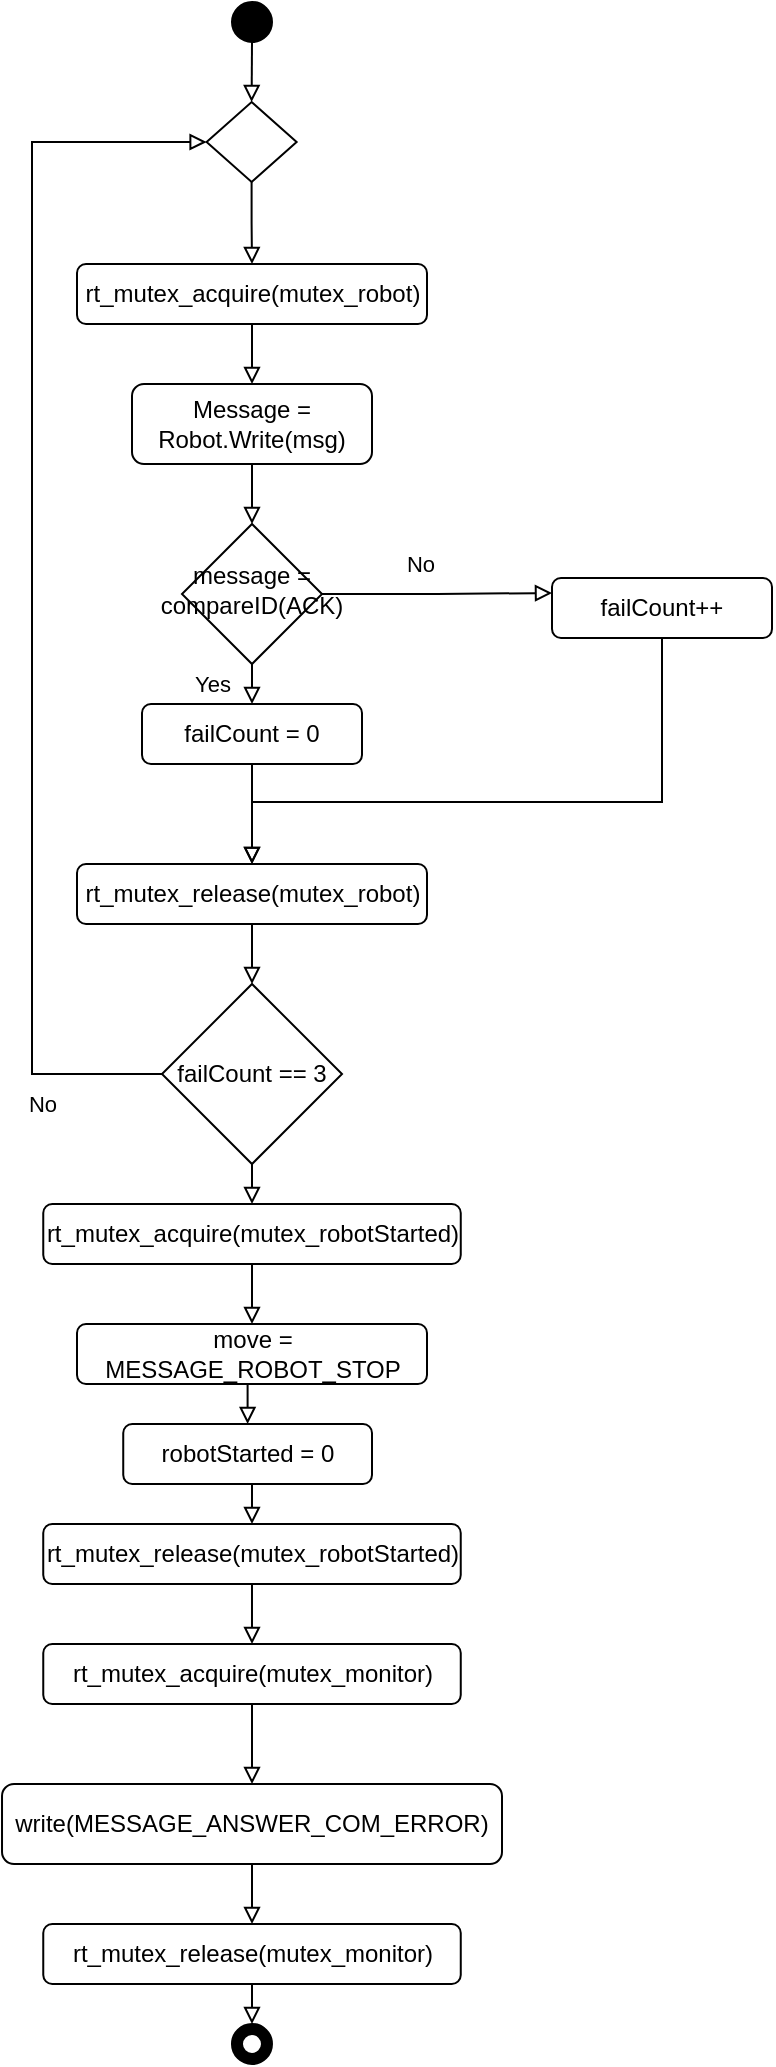 <mxfile version="14.5.3" type="github">
  <diagram id="C5RBs43oDa-KdzZeNtuy" name="Page-1">
    <mxGraphModel dx="1038" dy="548" grid="1" gridSize="10" guides="1" tooltips="1" connect="1" arrows="1" fold="1" page="1" pageScale="1" pageWidth="827" pageHeight="1169" math="0" shadow="0">
      <root>
        <mxCell id="WIyWlLk6GJQsqaUBKTNV-0" />
        <mxCell id="WIyWlLk6GJQsqaUBKTNV-1" parent="WIyWlLk6GJQsqaUBKTNV-0" />
        <mxCell id="bGtVaOuoYpW2GGI2EJSz-3" style="edgeStyle=orthogonalEdgeStyle;rounded=0;orthogonalLoop=1;jettySize=auto;html=1;exitX=0.5;exitY=1;exitDx=0;exitDy=0;entryX=0.5;entryY=0;entryDx=0;entryDy=0;endArrow=block;endFill=0;" parent="WIyWlLk6GJQsqaUBKTNV-1" source="WIyWlLk6GJQsqaUBKTNV-3" target="WIyWlLk6GJQsqaUBKTNV-7" edge="1">
          <mxGeometry relative="1" as="geometry" />
        </mxCell>
        <mxCell id="WIyWlLk6GJQsqaUBKTNV-3" value="rt_mutex_acquire(mutex_robot)" style="rounded=1;whiteSpace=wrap;html=1;fontSize=12;glass=0;strokeWidth=1;shadow=0;" parent="WIyWlLk6GJQsqaUBKTNV-1" vertex="1">
          <mxGeometry x="312.5" y="201" width="175" height="30" as="geometry" />
        </mxCell>
        <mxCell id="yp1iiQQtpAUXdIteugmY-5" value="" style="edgeStyle=orthogonalEdgeStyle;rounded=0;orthogonalLoop=1;jettySize=auto;html=1;endArrow=block;endFill=0;" parent="WIyWlLk6GJQsqaUBKTNV-1" source="WIyWlLk6GJQsqaUBKTNV-7" target="yp1iiQQtpAUXdIteugmY-2" edge="1">
          <mxGeometry relative="1" as="geometry" />
        </mxCell>
        <mxCell id="WIyWlLk6GJQsqaUBKTNV-7" value="Message = Robot.Write(msg)" style="rounded=1;whiteSpace=wrap;html=1;fontSize=12;glass=0;strokeWidth=1;shadow=0;" parent="WIyWlLk6GJQsqaUBKTNV-1" vertex="1">
          <mxGeometry x="340" y="261" width="120" height="40" as="geometry" />
        </mxCell>
        <mxCell id="bGtVaOuoYpW2GGI2EJSz-2" style="edgeStyle=orthogonalEdgeStyle;rounded=0;orthogonalLoop=1;jettySize=auto;html=1;exitX=0.5;exitY=1;exitDx=0;exitDy=0;entryX=0.5;entryY=0;entryDx=0;entryDy=0;endArrow=block;endFill=0;" parent="WIyWlLk6GJQsqaUBKTNV-1" target="O9FgE7iOqmjEoH4YduyH-0" edge="1">
          <mxGeometry relative="1" as="geometry">
            <mxPoint x="400" y="90" as="sourcePoint" />
          </mxGeometry>
        </mxCell>
        <mxCell id="yp1iiQQtpAUXdIteugmY-13" style="edgeStyle=orthogonalEdgeStyle;rounded=0;orthogonalLoop=1;jettySize=auto;html=1;exitX=0;exitY=0.5;exitDx=0;exitDy=0;entryX=0;entryY=0.5;entryDx=0;entryDy=0;endArrow=block;endFill=0;" parent="WIyWlLk6GJQsqaUBKTNV-1" source="bGtVaOuoYpW2GGI2EJSz-1" target="O9FgE7iOqmjEoH4YduyH-0" edge="1">
          <mxGeometry relative="1" as="geometry">
            <Array as="points">
              <mxPoint x="290" y="606" />
              <mxPoint x="290" y="140" />
            </Array>
          </mxGeometry>
        </mxCell>
        <mxCell id="yp1iiQQtpAUXdIteugmY-14" value="No" style="edgeLabel;html=1;align=center;verticalAlign=middle;resizable=0;points=[];" parent="yp1iiQQtpAUXdIteugmY-13" vertex="1" connectable="0">
          <mxGeometry x="-0.8" y="-1" relative="1" as="geometry">
            <mxPoint x="1.5" y="16" as="offset" />
          </mxGeometry>
        </mxCell>
        <mxCell id="yp1iiQQtpAUXdIteugmY-17" style="edgeStyle=orthogonalEdgeStyle;rounded=0;orthogonalLoop=1;jettySize=auto;html=1;exitX=0.5;exitY=1;exitDx=0;exitDy=0;entryX=0.5;entryY=0;entryDx=0;entryDy=0;endArrow=block;endFill=0;" parent="WIyWlLk6GJQsqaUBKTNV-1" source="bGtVaOuoYpW2GGI2EJSz-1" target="yp1iiQQtpAUXdIteugmY-15" edge="1">
          <mxGeometry relative="1" as="geometry" />
        </mxCell>
        <mxCell id="bGtVaOuoYpW2GGI2EJSz-1" value="failCount == 3" style="rhombus;whiteSpace=wrap;html=1;" parent="WIyWlLk6GJQsqaUBKTNV-1" vertex="1">
          <mxGeometry x="355" y="561" width="90" height="90" as="geometry" />
        </mxCell>
        <mxCell id="yp1iiQQtpAUXdIteugmY-0" value="" style="ellipse;whiteSpace=wrap;html=1;aspect=fixed;fillColor=#000000;" parent="WIyWlLk6GJQsqaUBKTNV-1" vertex="1">
          <mxGeometry x="390" y="70" width="20" height="20" as="geometry" />
        </mxCell>
        <mxCell id="yp1iiQQtpAUXdIteugmY-4" value="Yes" style="edgeStyle=orthogonalEdgeStyle;rounded=0;orthogonalLoop=1;jettySize=auto;html=1;exitX=0.5;exitY=1;exitDx=0;exitDy=0;entryX=0.5;entryY=0;entryDx=0;entryDy=0;endArrow=block;endFill=0;" parent="WIyWlLk6GJQsqaUBKTNV-1" source="yp1iiQQtpAUXdIteugmY-2" target="yp1iiQQtpAUXdIteugmY-3" edge="1">
          <mxGeometry y="-20" relative="1" as="geometry">
            <mxPoint as="offset" />
          </mxGeometry>
        </mxCell>
        <mxCell id="yp1iiQQtpAUXdIteugmY-2" value="message = compareID(ACK)" style="rhombus;whiteSpace=wrap;html=1;shadow=0;fontFamily=Helvetica;fontSize=12;align=center;strokeWidth=1;spacing=6;spacingTop=-4;" parent="WIyWlLk6GJQsqaUBKTNV-1" vertex="1">
          <mxGeometry x="365" y="331" width="70" height="70" as="geometry" />
        </mxCell>
        <mxCell id="yp1iiQQtpAUXdIteugmY-9" style="edgeStyle=orthogonalEdgeStyle;rounded=0;orthogonalLoop=1;jettySize=auto;html=1;exitX=0.5;exitY=1;exitDx=0;exitDy=0;endArrow=block;endFill=0;" parent="WIyWlLk6GJQsqaUBKTNV-1" source="yp1iiQQtpAUXdIteugmY-3" target="yp1iiQQtpAUXdIteugmY-8" edge="1">
          <mxGeometry relative="1" as="geometry" />
        </mxCell>
        <mxCell id="yp1iiQQtpAUXdIteugmY-3" value="failCount = 0" style="rounded=1;whiteSpace=wrap;html=1;" parent="WIyWlLk6GJQsqaUBKTNV-1" vertex="1">
          <mxGeometry x="345" y="421" width="110" height="30" as="geometry" />
        </mxCell>
        <mxCell id="yp1iiQQtpAUXdIteugmY-11" value="" style="edgeStyle=orthogonalEdgeStyle;rounded=0;orthogonalLoop=1;jettySize=auto;html=1;endArrow=block;endFill=0;" parent="WIyWlLk6GJQsqaUBKTNV-1" source="yp1iiQQtpAUXdIteugmY-8" target="bGtVaOuoYpW2GGI2EJSz-1" edge="1">
          <mxGeometry relative="1" as="geometry" />
        </mxCell>
        <mxCell id="yp1iiQQtpAUXdIteugmY-8" value="rt_mutex_release(mutex_robot)" style="rounded=1;whiteSpace=wrap;html=1;fontSize=12;glass=0;strokeWidth=1;shadow=0;" parent="WIyWlLk6GJQsqaUBKTNV-1" vertex="1">
          <mxGeometry x="312.5" y="501" width="175" height="30" as="geometry" />
        </mxCell>
        <mxCell id="yp1iiQQtpAUXdIteugmY-19" style="edgeStyle=orthogonalEdgeStyle;rounded=0;orthogonalLoop=1;jettySize=auto;html=1;exitX=0.5;exitY=1;exitDx=0;exitDy=0;entryX=0.5;entryY=0;entryDx=0;entryDy=0;endArrow=block;endFill=0;" parent="WIyWlLk6GJQsqaUBKTNV-1" source="yp1iiQQtpAUXdIteugmY-15" target="yp1iiQQtpAUXdIteugmY-18" edge="1">
          <mxGeometry relative="1" as="geometry" />
        </mxCell>
        <mxCell id="yp1iiQQtpAUXdIteugmY-15" value="rt_mutex_acquire(mutex_robotStarted)" style="rounded=1;whiteSpace=wrap;html=1;fontSize=12;glass=0;strokeWidth=1;shadow=0;" parent="WIyWlLk6GJQsqaUBKTNV-1" vertex="1">
          <mxGeometry x="295.63" y="671" width="208.75" height="30" as="geometry" />
        </mxCell>
        <mxCell id="yp1iiQQtpAUXdIteugmY-23" style="edgeStyle=orthogonalEdgeStyle;rounded=0;orthogonalLoop=1;jettySize=auto;html=1;exitX=0.5;exitY=1;exitDx=0;exitDy=0;entryX=0.5;entryY=0;entryDx=0;entryDy=0;endArrow=block;endFill=0;" parent="WIyWlLk6GJQsqaUBKTNV-1" source="yp1iiQQtpAUXdIteugmY-18" target="yp1iiQQtpAUXdIteugmY-22" edge="1">
          <mxGeometry relative="1" as="geometry" />
        </mxCell>
        <mxCell id="yp1iiQQtpAUXdIteugmY-18" value="move = MESSAGE_ROBOT_STOP" style="rounded=1;whiteSpace=wrap;html=1;fontSize=12;glass=0;strokeWidth=1;shadow=0;" parent="WIyWlLk6GJQsqaUBKTNV-1" vertex="1">
          <mxGeometry x="312.5" y="731" width="175" height="30" as="geometry" />
        </mxCell>
        <mxCell id="yp1iiQQtpAUXdIteugmY-26" style="edgeStyle=orthogonalEdgeStyle;rounded=0;orthogonalLoop=1;jettySize=auto;html=1;exitX=0.5;exitY=1;exitDx=0;exitDy=0;entryX=0.5;entryY=0;entryDx=0;entryDy=0;endArrow=block;endFill=0;" parent="WIyWlLk6GJQsqaUBKTNV-1" source="yp1iiQQtpAUXdIteugmY-20" target="yp1iiQQtpAUXdIteugmY-25" edge="1">
          <mxGeometry relative="1" as="geometry" />
        </mxCell>
        <mxCell id="yp1iiQQtpAUXdIteugmY-20" value="rt_mutex_release(mutex_robotStarted)" style="rounded=1;whiteSpace=wrap;html=1;fontSize=12;glass=0;strokeWidth=1;shadow=0;" parent="WIyWlLk6GJQsqaUBKTNV-1" vertex="1">
          <mxGeometry x="295.62" y="831" width="208.75" height="30" as="geometry" />
        </mxCell>
        <mxCell id="yp1iiQQtpAUXdIteugmY-24" style="edgeStyle=orthogonalEdgeStyle;rounded=0;orthogonalLoop=1;jettySize=auto;html=1;exitX=0.5;exitY=1;exitDx=0;exitDy=0;entryX=0.5;entryY=0;entryDx=0;entryDy=0;endArrow=block;endFill=0;" parent="WIyWlLk6GJQsqaUBKTNV-1" source="yp1iiQQtpAUXdIteugmY-22" target="yp1iiQQtpAUXdIteugmY-20" edge="1">
          <mxGeometry relative="1" as="geometry" />
        </mxCell>
        <mxCell id="yp1iiQQtpAUXdIteugmY-22" value="robotStarted = 0" style="rounded=1;whiteSpace=wrap;html=1;fontSize=12;glass=0;strokeWidth=1;shadow=0;" parent="WIyWlLk6GJQsqaUBKTNV-1" vertex="1">
          <mxGeometry x="335.62" y="781" width="124.38" height="30" as="geometry" />
        </mxCell>
        <mxCell id="yp1iiQQtpAUXdIteugmY-29" style="edgeStyle=orthogonalEdgeStyle;rounded=0;orthogonalLoop=1;jettySize=auto;html=1;exitX=0.5;exitY=1;exitDx=0;exitDy=0;entryX=0.5;entryY=0;entryDx=0;entryDy=0;endArrow=block;endFill=0;" parent="WIyWlLk6GJQsqaUBKTNV-1" source="yp1iiQQtpAUXdIteugmY-25" target="yp1iiQQtpAUXdIteugmY-28" edge="1">
          <mxGeometry relative="1" as="geometry" />
        </mxCell>
        <mxCell id="yp1iiQQtpAUXdIteugmY-25" value="rt_mutex_acquire(mutex_monitor)" style="rounded=1;whiteSpace=wrap;html=1;fontSize=12;glass=0;strokeWidth=1;shadow=0;" parent="WIyWlLk6GJQsqaUBKTNV-1" vertex="1">
          <mxGeometry x="295.63" y="891" width="208.75" height="30" as="geometry" />
        </mxCell>
        <mxCell id="yp1iiQQtpAUXdIteugmY-33" style="edgeStyle=orthogonalEdgeStyle;rounded=0;orthogonalLoop=1;jettySize=auto;html=1;exitX=0.5;exitY=1;exitDx=0;exitDy=0;entryX=0.5;entryY=0;entryDx=0;entryDy=0;endArrow=block;endFill=0;" parent="WIyWlLk6GJQsqaUBKTNV-1" source="yp1iiQQtpAUXdIteugmY-27" target="yp1iiQQtpAUXdIteugmY-31" edge="1">
          <mxGeometry relative="1" as="geometry" />
        </mxCell>
        <mxCell id="yp1iiQQtpAUXdIteugmY-27" value="rt_mutex_release(mutex_monitor)" style="rounded=1;whiteSpace=wrap;html=1;fontSize=12;glass=0;strokeWidth=1;shadow=0;" parent="WIyWlLk6GJQsqaUBKTNV-1" vertex="1">
          <mxGeometry x="295.63" y="1031" width="208.75" height="30" as="geometry" />
        </mxCell>
        <mxCell id="yp1iiQQtpAUXdIteugmY-30" style="edgeStyle=orthogonalEdgeStyle;rounded=0;orthogonalLoop=1;jettySize=auto;html=1;exitX=0.5;exitY=1;exitDx=0;exitDy=0;entryX=0.5;entryY=0;entryDx=0;entryDy=0;endArrow=block;endFill=0;" parent="WIyWlLk6GJQsqaUBKTNV-1" source="yp1iiQQtpAUXdIteugmY-28" target="yp1iiQQtpAUXdIteugmY-27" edge="1">
          <mxGeometry relative="1" as="geometry" />
        </mxCell>
        <mxCell id="yp1iiQQtpAUXdIteugmY-28" value="write(MESSAGE_ANSWER_COM_ERROR)" style="rounded=1;whiteSpace=wrap;html=1;fontSize=12;glass=0;strokeWidth=1;shadow=0;" parent="WIyWlLk6GJQsqaUBKTNV-1" vertex="1">
          <mxGeometry x="275.01" y="961" width="249.99" height="40" as="geometry" />
        </mxCell>
        <mxCell id="yp1iiQQtpAUXdIteugmY-31" value="" style="ellipse;whiteSpace=wrap;html=1;aspect=fixed;fillColor=#000000;" parent="WIyWlLk6GJQsqaUBKTNV-1" vertex="1">
          <mxGeometry x="389.99" y="1081" width="20" height="20" as="geometry" />
        </mxCell>
        <mxCell id="yp1iiQQtpAUXdIteugmY-32" value="" style="ellipse;whiteSpace=wrap;html=1;" parent="WIyWlLk6GJQsqaUBKTNV-1" vertex="1">
          <mxGeometry x="394.99" y="1086" width="10" height="10" as="geometry" />
        </mxCell>
        <mxCell id="O9FgE7iOqmjEoH4YduyH-1" style="edgeStyle=orthogonalEdgeStyle;rounded=0;orthogonalLoop=1;jettySize=auto;html=1;entryX=0.5;entryY=0;entryDx=0;entryDy=0;endArrow=block;endFill=0;" edge="1" parent="WIyWlLk6GJQsqaUBKTNV-1" source="O9FgE7iOqmjEoH4YduyH-0" target="WIyWlLk6GJQsqaUBKTNV-3">
          <mxGeometry relative="1" as="geometry" />
        </mxCell>
        <mxCell id="O9FgE7iOqmjEoH4YduyH-0" value="" style="rhombus;whiteSpace=wrap;html=1;" vertex="1" parent="WIyWlLk6GJQsqaUBKTNV-1">
          <mxGeometry x="377.31" y="120" width="45" height="40" as="geometry" />
        </mxCell>
        <mxCell id="O9FgE7iOqmjEoH4YduyH-3" style="edgeStyle=orthogonalEdgeStyle;rounded=0;orthogonalLoop=1;jettySize=auto;html=1;endArrow=block;endFill=0;" edge="1" parent="WIyWlLk6GJQsqaUBKTNV-1" source="yp1iiQQtpAUXdIteugmY-6" target="yp1iiQQtpAUXdIteugmY-8">
          <mxGeometry relative="1" as="geometry">
            <Array as="points">
              <mxPoint x="605" y="470" />
              <mxPoint x="400" y="470" />
            </Array>
          </mxGeometry>
        </mxCell>
        <mxCell id="yp1iiQQtpAUXdIteugmY-6" value="failCount++" style="rounded=1;whiteSpace=wrap;html=1;" parent="WIyWlLk6GJQsqaUBKTNV-1" vertex="1">
          <mxGeometry x="550" y="358" width="110" height="30" as="geometry" />
        </mxCell>
        <mxCell id="O9FgE7iOqmjEoH4YduyH-2" value="No" style="edgeStyle=orthogonalEdgeStyle;rounded=0;orthogonalLoop=1;jettySize=auto;html=1;exitX=1;exitY=0.5;exitDx=0;exitDy=0;entryX=0;entryY=0.25;entryDx=0;entryDy=0;endArrow=block;endFill=0;" edge="1" parent="WIyWlLk6GJQsqaUBKTNV-1" source="yp1iiQQtpAUXdIteugmY-2" target="yp1iiQQtpAUXdIteugmY-6">
          <mxGeometry x="-0.161" y="15" relative="1" as="geometry">
            <mxPoint as="offset" />
            <mxPoint x="435" y="366" as="sourcePoint" />
            <mxPoint x="535" y="421" as="targetPoint" />
          </mxGeometry>
        </mxCell>
      </root>
    </mxGraphModel>
  </diagram>
</mxfile>
